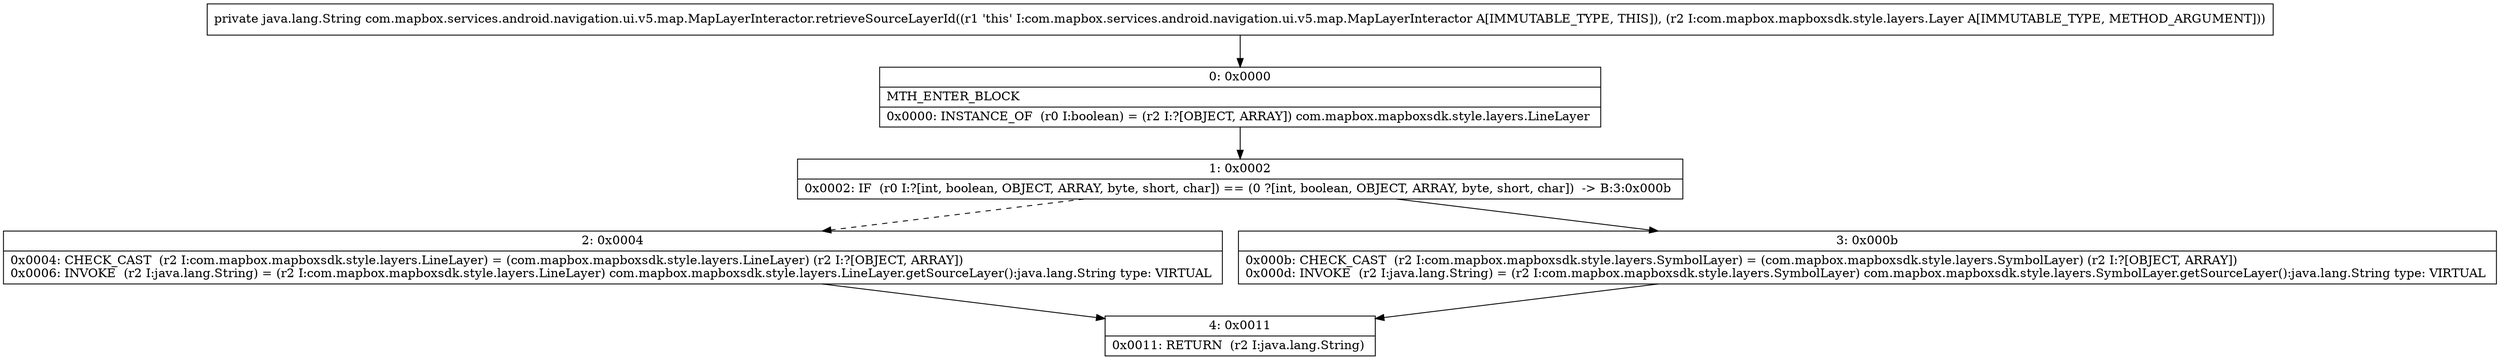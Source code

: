 digraph "CFG forcom.mapbox.services.android.navigation.ui.v5.map.MapLayerInteractor.retrieveSourceLayerId(Lcom\/mapbox\/mapboxsdk\/style\/layers\/Layer;)Ljava\/lang\/String;" {
Node_0 [shape=record,label="{0\:\ 0x0000|MTH_ENTER_BLOCK\l|0x0000: INSTANCE_OF  (r0 I:boolean) = (r2 I:?[OBJECT, ARRAY]) com.mapbox.mapboxsdk.style.layers.LineLayer \l}"];
Node_1 [shape=record,label="{1\:\ 0x0002|0x0002: IF  (r0 I:?[int, boolean, OBJECT, ARRAY, byte, short, char]) == (0 ?[int, boolean, OBJECT, ARRAY, byte, short, char])  \-\> B:3:0x000b \l}"];
Node_2 [shape=record,label="{2\:\ 0x0004|0x0004: CHECK_CAST  (r2 I:com.mapbox.mapboxsdk.style.layers.LineLayer) = (com.mapbox.mapboxsdk.style.layers.LineLayer) (r2 I:?[OBJECT, ARRAY]) \l0x0006: INVOKE  (r2 I:java.lang.String) = (r2 I:com.mapbox.mapboxsdk.style.layers.LineLayer) com.mapbox.mapboxsdk.style.layers.LineLayer.getSourceLayer():java.lang.String type: VIRTUAL \l}"];
Node_3 [shape=record,label="{3\:\ 0x000b|0x000b: CHECK_CAST  (r2 I:com.mapbox.mapboxsdk.style.layers.SymbolLayer) = (com.mapbox.mapboxsdk.style.layers.SymbolLayer) (r2 I:?[OBJECT, ARRAY]) \l0x000d: INVOKE  (r2 I:java.lang.String) = (r2 I:com.mapbox.mapboxsdk.style.layers.SymbolLayer) com.mapbox.mapboxsdk.style.layers.SymbolLayer.getSourceLayer():java.lang.String type: VIRTUAL \l}"];
Node_4 [shape=record,label="{4\:\ 0x0011|0x0011: RETURN  (r2 I:java.lang.String) \l}"];
MethodNode[shape=record,label="{private java.lang.String com.mapbox.services.android.navigation.ui.v5.map.MapLayerInteractor.retrieveSourceLayerId((r1 'this' I:com.mapbox.services.android.navigation.ui.v5.map.MapLayerInteractor A[IMMUTABLE_TYPE, THIS]), (r2 I:com.mapbox.mapboxsdk.style.layers.Layer A[IMMUTABLE_TYPE, METHOD_ARGUMENT])) }"];
MethodNode -> Node_0;
Node_0 -> Node_1;
Node_1 -> Node_2[style=dashed];
Node_1 -> Node_3;
Node_2 -> Node_4;
Node_3 -> Node_4;
}

